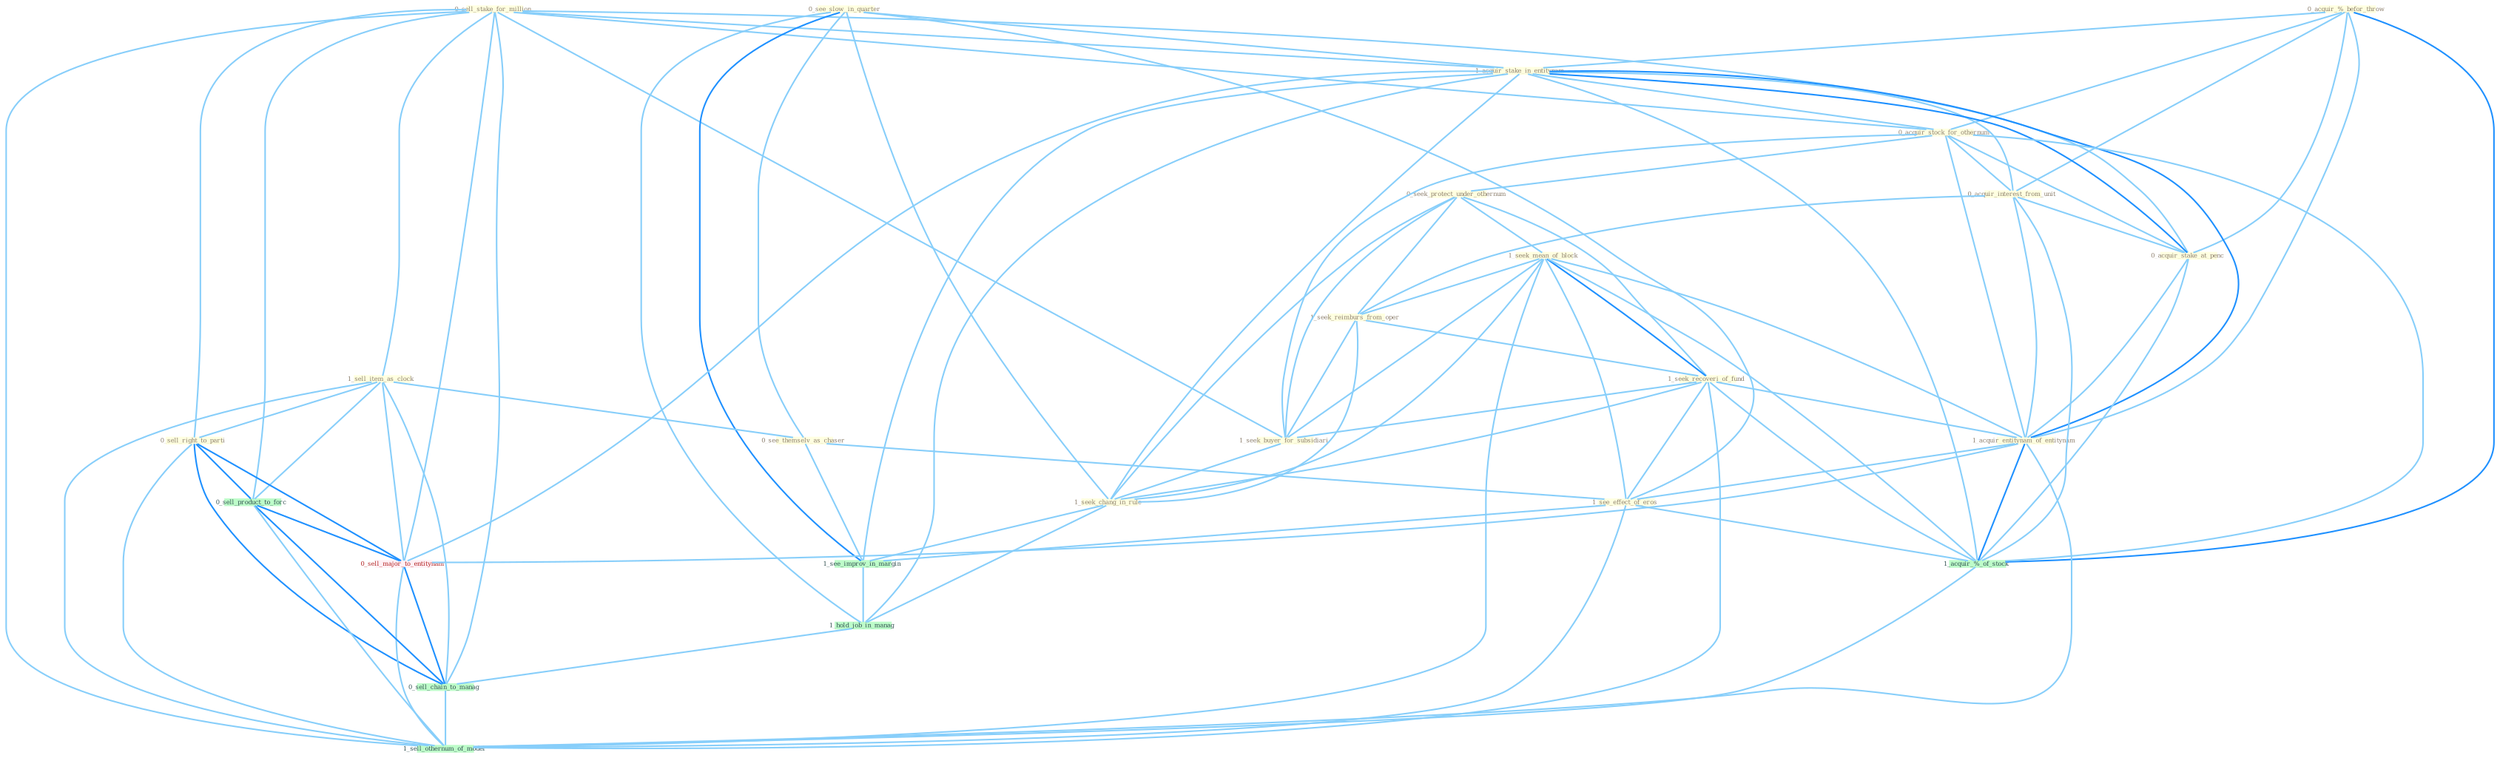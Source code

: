 Graph G{ 
    node
    [shape=polygon,style=filled,width=.5,height=.06,color="#BDFCC9",fixedsize=true,fontsize=4,
    fontcolor="#2f4f4f"];
    {node
    [color="#ffffe0", fontcolor="#8b7d6b"] "0_sell_stake_for_million " "0_see_slow_in_quarter " "0_acquir_%_befor_throw " "1_acquir_stake_in_entitynam " "1_sell_item_as_clock " "0_acquir_stock_for_othernum " "0_acquir_interest_from_unit " "0_see_themselv_as_chaser " "0_acquir_stake_at_penc " "0_seek_protect_under_othernum " "1_seek_mean_of_block " "1_seek_reimburs_from_oper " "1_seek_recoveri_of_fund " "1_seek_buyer_for_subsidiari " "1_acquir_entitynam_of_entitynam " "0_sell_right_to_parti " "1_seek_chang_in_rule " "1_see_effect_of_eros "}
{node [color="#fff0f5", fontcolor="#b22222"] "0_sell_major_to_entitynam "}
edge [color="#B0E2FF"];

	"0_sell_stake_for_million " -- "1_acquir_stake_in_entitynam " [w="1", color="#87cefa" ];
	"0_sell_stake_for_million " -- "1_sell_item_as_clock " [w="1", color="#87cefa" ];
	"0_sell_stake_for_million " -- "0_acquir_stock_for_othernum " [w="1", color="#87cefa" ];
	"0_sell_stake_for_million " -- "0_acquir_stake_at_penc " [w="1", color="#87cefa" ];
	"0_sell_stake_for_million " -- "1_seek_buyer_for_subsidiari " [w="1", color="#87cefa" ];
	"0_sell_stake_for_million " -- "0_sell_right_to_parti " [w="1", color="#87cefa" ];
	"0_sell_stake_for_million " -- "0_sell_product_to_forc " [w="1", color="#87cefa" ];
	"0_sell_stake_for_million " -- "0_sell_major_to_entitynam " [w="1", color="#87cefa" ];
	"0_sell_stake_for_million " -- "0_sell_chain_to_manag " [w="1", color="#87cefa" ];
	"0_sell_stake_for_million " -- "1_sell_othernum_of_model " [w="1", color="#87cefa" ];
	"0_see_slow_in_quarter " -- "1_acquir_stake_in_entitynam " [w="1", color="#87cefa" ];
	"0_see_slow_in_quarter " -- "0_see_themselv_as_chaser " [w="1", color="#87cefa" ];
	"0_see_slow_in_quarter " -- "1_seek_chang_in_rule " [w="1", color="#87cefa" ];
	"0_see_slow_in_quarter " -- "1_see_effect_of_eros " [w="1", color="#87cefa" ];
	"0_see_slow_in_quarter " -- "1_see_improv_in_margin " [w="2", color="#1e90ff" , len=0.8];
	"0_see_slow_in_quarter " -- "1_hold_job_in_manag " [w="1", color="#87cefa" ];
	"0_acquir_%_befor_throw " -- "1_acquir_stake_in_entitynam " [w="1", color="#87cefa" ];
	"0_acquir_%_befor_throw " -- "0_acquir_stock_for_othernum " [w="1", color="#87cefa" ];
	"0_acquir_%_befor_throw " -- "0_acquir_interest_from_unit " [w="1", color="#87cefa" ];
	"0_acquir_%_befor_throw " -- "0_acquir_stake_at_penc " [w="1", color="#87cefa" ];
	"0_acquir_%_befor_throw " -- "1_acquir_entitynam_of_entitynam " [w="1", color="#87cefa" ];
	"0_acquir_%_befor_throw " -- "1_acquir_%_of_stock " [w="2", color="#1e90ff" , len=0.8];
	"1_acquir_stake_in_entitynam " -- "0_acquir_stock_for_othernum " [w="1", color="#87cefa" ];
	"1_acquir_stake_in_entitynam " -- "0_acquir_interest_from_unit " [w="1", color="#87cefa" ];
	"1_acquir_stake_in_entitynam " -- "0_acquir_stake_at_penc " [w="2", color="#1e90ff" , len=0.8];
	"1_acquir_stake_in_entitynam " -- "1_acquir_entitynam_of_entitynam " [w="2", color="#1e90ff" , len=0.8];
	"1_acquir_stake_in_entitynam " -- "1_seek_chang_in_rule " [w="1", color="#87cefa" ];
	"1_acquir_stake_in_entitynam " -- "1_see_improv_in_margin " [w="1", color="#87cefa" ];
	"1_acquir_stake_in_entitynam " -- "1_acquir_%_of_stock " [w="1", color="#87cefa" ];
	"1_acquir_stake_in_entitynam " -- "1_hold_job_in_manag " [w="1", color="#87cefa" ];
	"1_acquir_stake_in_entitynam " -- "0_sell_major_to_entitynam " [w="1", color="#87cefa" ];
	"1_sell_item_as_clock " -- "0_see_themselv_as_chaser " [w="1", color="#87cefa" ];
	"1_sell_item_as_clock " -- "0_sell_right_to_parti " [w="1", color="#87cefa" ];
	"1_sell_item_as_clock " -- "0_sell_product_to_forc " [w="1", color="#87cefa" ];
	"1_sell_item_as_clock " -- "0_sell_major_to_entitynam " [w="1", color="#87cefa" ];
	"1_sell_item_as_clock " -- "0_sell_chain_to_manag " [w="1", color="#87cefa" ];
	"1_sell_item_as_clock " -- "1_sell_othernum_of_model " [w="1", color="#87cefa" ];
	"0_acquir_stock_for_othernum " -- "0_acquir_interest_from_unit " [w="1", color="#87cefa" ];
	"0_acquir_stock_for_othernum " -- "0_acquir_stake_at_penc " [w="1", color="#87cefa" ];
	"0_acquir_stock_for_othernum " -- "0_seek_protect_under_othernum " [w="1", color="#87cefa" ];
	"0_acquir_stock_for_othernum " -- "1_seek_buyer_for_subsidiari " [w="1", color="#87cefa" ];
	"0_acquir_stock_for_othernum " -- "1_acquir_entitynam_of_entitynam " [w="1", color="#87cefa" ];
	"0_acquir_stock_for_othernum " -- "1_acquir_%_of_stock " [w="1", color="#87cefa" ];
	"0_acquir_interest_from_unit " -- "0_acquir_stake_at_penc " [w="1", color="#87cefa" ];
	"0_acquir_interest_from_unit " -- "1_seek_reimburs_from_oper " [w="1", color="#87cefa" ];
	"0_acquir_interest_from_unit " -- "1_acquir_entitynam_of_entitynam " [w="1", color="#87cefa" ];
	"0_acquir_interest_from_unit " -- "1_acquir_%_of_stock " [w="1", color="#87cefa" ];
	"0_see_themselv_as_chaser " -- "1_see_effect_of_eros " [w="1", color="#87cefa" ];
	"0_see_themselv_as_chaser " -- "1_see_improv_in_margin " [w="1", color="#87cefa" ];
	"0_acquir_stake_at_penc " -- "1_acquir_entitynam_of_entitynam " [w="1", color="#87cefa" ];
	"0_acquir_stake_at_penc " -- "1_acquir_%_of_stock " [w="1", color="#87cefa" ];
	"0_seek_protect_under_othernum " -- "1_seek_mean_of_block " [w="1", color="#87cefa" ];
	"0_seek_protect_under_othernum " -- "1_seek_reimburs_from_oper " [w="1", color="#87cefa" ];
	"0_seek_protect_under_othernum " -- "1_seek_recoveri_of_fund " [w="1", color="#87cefa" ];
	"0_seek_protect_under_othernum " -- "1_seek_buyer_for_subsidiari " [w="1", color="#87cefa" ];
	"0_seek_protect_under_othernum " -- "1_seek_chang_in_rule " [w="1", color="#87cefa" ];
	"1_seek_mean_of_block " -- "1_seek_reimburs_from_oper " [w="1", color="#87cefa" ];
	"1_seek_mean_of_block " -- "1_seek_recoveri_of_fund " [w="2", color="#1e90ff" , len=0.8];
	"1_seek_mean_of_block " -- "1_seek_buyer_for_subsidiari " [w="1", color="#87cefa" ];
	"1_seek_mean_of_block " -- "1_acquir_entitynam_of_entitynam " [w="1", color="#87cefa" ];
	"1_seek_mean_of_block " -- "1_seek_chang_in_rule " [w="1", color="#87cefa" ];
	"1_seek_mean_of_block " -- "1_see_effect_of_eros " [w="1", color="#87cefa" ];
	"1_seek_mean_of_block " -- "1_acquir_%_of_stock " [w="1", color="#87cefa" ];
	"1_seek_mean_of_block " -- "1_sell_othernum_of_model " [w="1", color="#87cefa" ];
	"1_seek_reimburs_from_oper " -- "1_seek_recoveri_of_fund " [w="1", color="#87cefa" ];
	"1_seek_reimburs_from_oper " -- "1_seek_buyer_for_subsidiari " [w="1", color="#87cefa" ];
	"1_seek_reimburs_from_oper " -- "1_seek_chang_in_rule " [w="1", color="#87cefa" ];
	"1_seek_recoveri_of_fund " -- "1_seek_buyer_for_subsidiari " [w="1", color="#87cefa" ];
	"1_seek_recoveri_of_fund " -- "1_acquir_entitynam_of_entitynam " [w="1", color="#87cefa" ];
	"1_seek_recoveri_of_fund " -- "1_seek_chang_in_rule " [w="1", color="#87cefa" ];
	"1_seek_recoveri_of_fund " -- "1_see_effect_of_eros " [w="1", color="#87cefa" ];
	"1_seek_recoveri_of_fund " -- "1_acquir_%_of_stock " [w="1", color="#87cefa" ];
	"1_seek_recoveri_of_fund " -- "1_sell_othernum_of_model " [w="1", color="#87cefa" ];
	"1_seek_buyer_for_subsidiari " -- "1_seek_chang_in_rule " [w="1", color="#87cefa" ];
	"1_acquir_entitynam_of_entitynam " -- "1_see_effect_of_eros " [w="1", color="#87cefa" ];
	"1_acquir_entitynam_of_entitynam " -- "1_acquir_%_of_stock " [w="2", color="#1e90ff" , len=0.8];
	"1_acquir_entitynam_of_entitynam " -- "0_sell_major_to_entitynam " [w="1", color="#87cefa" ];
	"1_acquir_entitynam_of_entitynam " -- "1_sell_othernum_of_model " [w="1", color="#87cefa" ];
	"0_sell_right_to_parti " -- "0_sell_product_to_forc " [w="2", color="#1e90ff" , len=0.8];
	"0_sell_right_to_parti " -- "0_sell_major_to_entitynam " [w="2", color="#1e90ff" , len=0.8];
	"0_sell_right_to_parti " -- "0_sell_chain_to_manag " [w="2", color="#1e90ff" , len=0.8];
	"0_sell_right_to_parti " -- "1_sell_othernum_of_model " [w="1", color="#87cefa" ];
	"1_seek_chang_in_rule " -- "1_see_improv_in_margin " [w="1", color="#87cefa" ];
	"1_seek_chang_in_rule " -- "1_hold_job_in_manag " [w="1", color="#87cefa" ];
	"1_see_effect_of_eros " -- "1_see_improv_in_margin " [w="1", color="#87cefa" ];
	"1_see_effect_of_eros " -- "1_acquir_%_of_stock " [w="1", color="#87cefa" ];
	"1_see_effect_of_eros " -- "1_sell_othernum_of_model " [w="1", color="#87cefa" ];
	"1_see_improv_in_margin " -- "1_hold_job_in_manag " [w="1", color="#87cefa" ];
	"1_acquir_%_of_stock " -- "1_sell_othernum_of_model " [w="1", color="#87cefa" ];
	"1_hold_job_in_manag " -- "0_sell_chain_to_manag " [w="1", color="#87cefa" ];
	"0_sell_product_to_forc " -- "0_sell_major_to_entitynam " [w="2", color="#1e90ff" , len=0.8];
	"0_sell_product_to_forc " -- "0_sell_chain_to_manag " [w="2", color="#1e90ff" , len=0.8];
	"0_sell_product_to_forc " -- "1_sell_othernum_of_model " [w="1", color="#87cefa" ];
	"0_sell_major_to_entitynam " -- "0_sell_chain_to_manag " [w="2", color="#1e90ff" , len=0.8];
	"0_sell_major_to_entitynam " -- "1_sell_othernum_of_model " [w="1", color="#87cefa" ];
	"0_sell_chain_to_manag " -- "1_sell_othernum_of_model " [w="1", color="#87cefa" ];
}